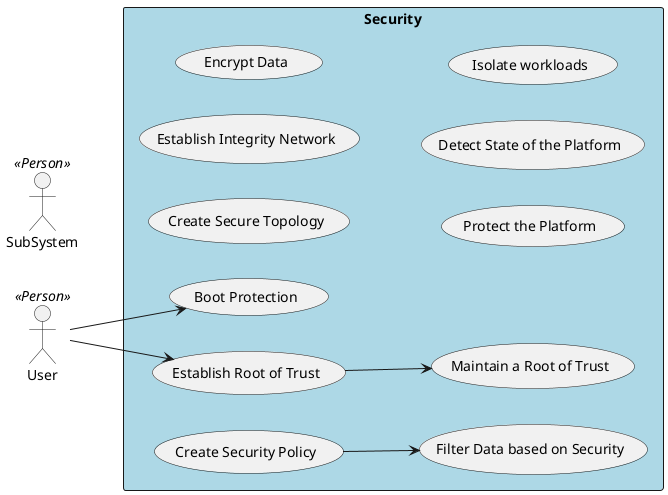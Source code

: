 @startuml

left to right direction

actor :User: <<Person>>
actor :SubSystem: <<Person>>


rectangle "Security" #lightBlue {
UseCase "Boot Protection" as UC1
UseCase "Establish Root of Trust" as UC2
UseCase "Maintain a Root of Trust" as UC3
UseCase "Create Secure Topology" as UC4
UseCase "Establish Integrity Network" as UC5
UseCase "Create Security Policy" as UC6
UseCase "Filter Data based on Security" as UC7
UseCase "Encrypt Data" as UC8
UseCase "Protect the Platform" as UC9
UseCase "Detect State of the Platform" as UC10
UseCase "Isolate workloads" as UC11

UC6 --> UC7
UC2 --> UC3

User --> UC1
User --> UC2
}

@enduml
